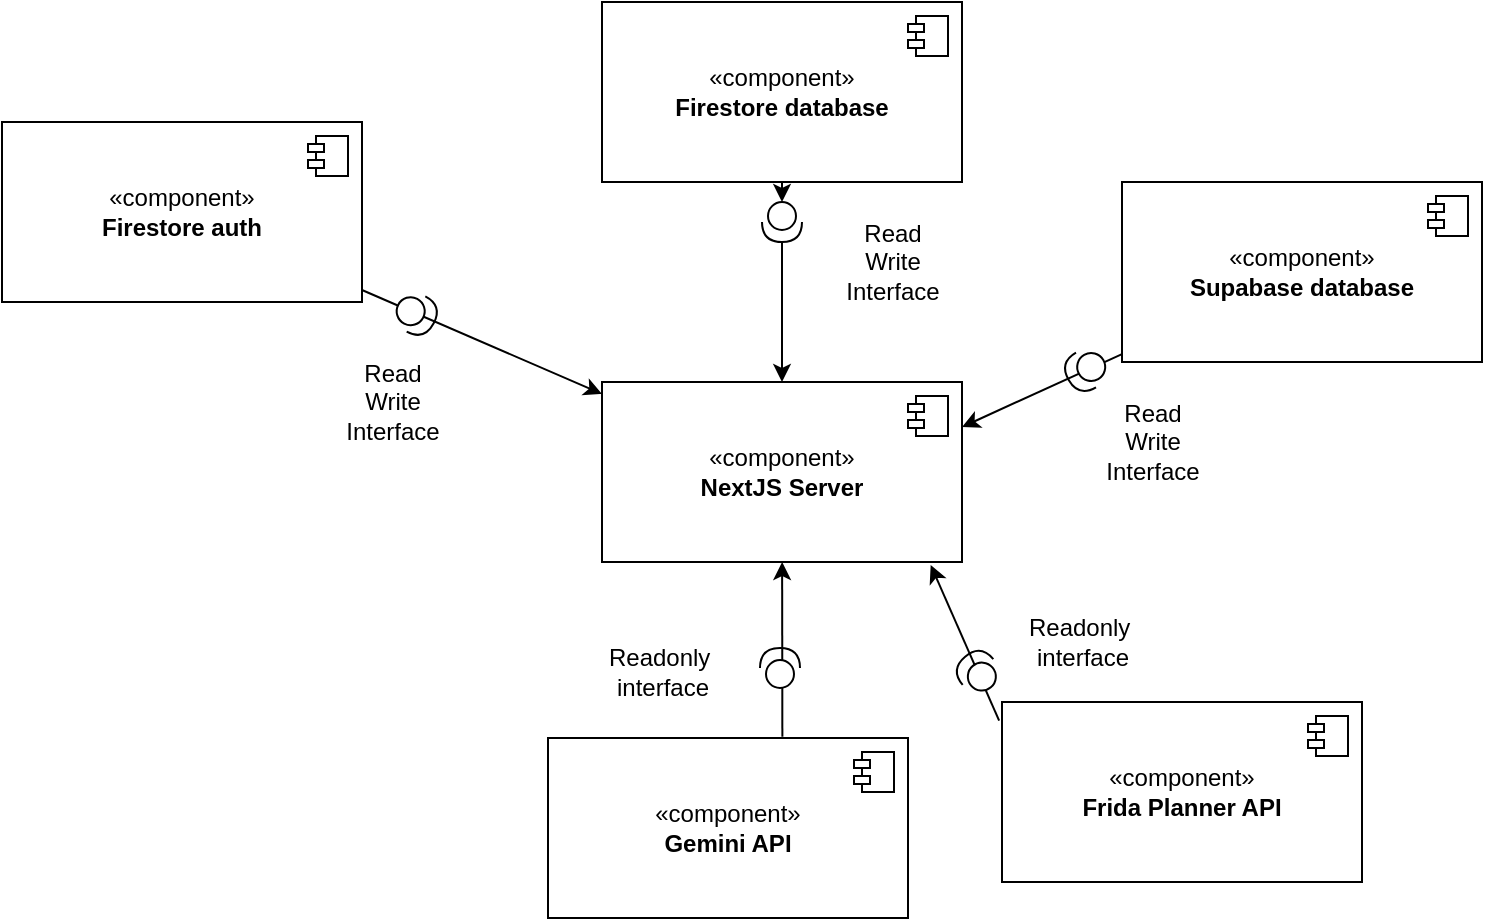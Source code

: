 <mxfile version="26.2.14">
  <diagram name="Page-1" id="xehM_Ya8oRUwhvenDl76">
    <mxGraphModel dx="1255" dy="961" grid="1" gridSize="10" guides="1" tooltips="1" connect="1" arrows="1" fold="1" page="1" pageScale="1" pageWidth="850" pageHeight="1100" math="0" shadow="0">
      <root>
        <mxCell id="0" />
        <mxCell id="1" parent="0" />
        <mxCell id="-DzF3w2aBK9BKHCO03vC-14" style="edgeStyle=none;rounded=0;orthogonalLoop=1;jettySize=auto;html=1;" edge="1" parent="1" source="-DzF3w2aBK9BKHCO03vC-15" target="-DzF3w2aBK9BKHCO03vC-5">
          <mxGeometry relative="1" as="geometry" />
        </mxCell>
        <mxCell id="-DzF3w2aBK9BKHCO03vC-1" value="«component»&lt;br&gt;&lt;b&gt;Firestore database&lt;/b&gt;" style="html=1;dropTarget=0;whiteSpace=wrap;" vertex="1" parent="1">
          <mxGeometry x="380" y="120" width="180" height="90" as="geometry" />
        </mxCell>
        <mxCell id="-DzF3w2aBK9BKHCO03vC-2" value="" style="shape=module;jettyWidth=8;jettyHeight=4;" vertex="1" parent="-DzF3w2aBK9BKHCO03vC-1">
          <mxGeometry x="1" width="20" height="20" relative="1" as="geometry">
            <mxPoint x="-27" y="7" as="offset" />
          </mxGeometry>
        </mxCell>
        <mxCell id="-DzF3w2aBK9BKHCO03vC-3" value="«component»&lt;br&gt;&lt;b&gt;Supabase database&lt;/b&gt;" style="html=1;dropTarget=0;whiteSpace=wrap;" vertex="1" parent="1">
          <mxGeometry x="640" y="210" width="180" height="90" as="geometry" />
        </mxCell>
        <mxCell id="-DzF3w2aBK9BKHCO03vC-4" value="" style="shape=module;jettyWidth=8;jettyHeight=4;" vertex="1" parent="-DzF3w2aBK9BKHCO03vC-3">
          <mxGeometry x="1" width="20" height="20" relative="1" as="geometry">
            <mxPoint x="-27" y="7" as="offset" />
          </mxGeometry>
        </mxCell>
        <mxCell id="-DzF3w2aBK9BKHCO03vC-5" value="«component»&lt;br&gt;&lt;b&gt;NextJS Server&lt;/b&gt;" style="html=1;dropTarget=0;whiteSpace=wrap;" vertex="1" parent="1">
          <mxGeometry x="380" y="310" width="180" height="90" as="geometry" />
        </mxCell>
        <mxCell id="-DzF3w2aBK9BKHCO03vC-6" value="" style="shape=module;jettyWidth=8;jettyHeight=4;" vertex="1" parent="-DzF3w2aBK9BKHCO03vC-5">
          <mxGeometry x="1" width="20" height="20" relative="1" as="geometry">
            <mxPoint x="-27" y="7" as="offset" />
          </mxGeometry>
        </mxCell>
        <mxCell id="-DzF3w2aBK9BKHCO03vC-12" style="rounded=0;orthogonalLoop=1;jettySize=auto;html=1;" edge="1" parent="1" source="-DzF3w2aBK9BKHCO03vC-7" target="-DzF3w2aBK9BKHCO03vC-5">
          <mxGeometry relative="1" as="geometry" />
        </mxCell>
        <mxCell id="-DzF3w2aBK9BKHCO03vC-7" value="«component»&lt;br&gt;&lt;b&gt;Firestore auth&lt;/b&gt;" style="html=1;dropTarget=0;whiteSpace=wrap;" vertex="1" parent="1">
          <mxGeometry x="80" y="180" width="180" height="90" as="geometry" />
        </mxCell>
        <mxCell id="-DzF3w2aBK9BKHCO03vC-8" value="" style="shape=module;jettyWidth=8;jettyHeight=4;" vertex="1" parent="-DzF3w2aBK9BKHCO03vC-7">
          <mxGeometry x="1" width="20" height="20" relative="1" as="geometry">
            <mxPoint x="-27" y="7" as="offset" />
          </mxGeometry>
        </mxCell>
        <mxCell id="-DzF3w2aBK9BKHCO03vC-11" value="" style="shape=providedRequiredInterface;html=1;verticalLabelPosition=bottom;sketch=0;rotation=27.8;" vertex="1" parent="1">
          <mxGeometry x="277" y="266" width="20" height="20" as="geometry" />
        </mxCell>
        <mxCell id="-DzF3w2aBK9BKHCO03vC-13" value="Read&lt;div&gt;Write&lt;/div&gt;&lt;div&gt;Interface&lt;/div&gt;" style="text;html=1;align=center;verticalAlign=middle;resizable=0;points=[];autosize=1;strokeColor=none;fillColor=none;" vertex="1" parent="1">
          <mxGeometry x="240" y="290" width="70" height="60" as="geometry" />
        </mxCell>
        <mxCell id="-DzF3w2aBK9BKHCO03vC-16" value="" style="edgeStyle=none;rounded=0;orthogonalLoop=1;jettySize=auto;html=1;" edge="1" parent="1" source="-DzF3w2aBK9BKHCO03vC-1" target="-DzF3w2aBK9BKHCO03vC-15">
          <mxGeometry relative="1" as="geometry">
            <mxPoint x="470" y="210" as="sourcePoint" />
            <mxPoint x="470" y="310" as="targetPoint" />
          </mxGeometry>
        </mxCell>
        <mxCell id="-DzF3w2aBK9BKHCO03vC-15" value="" style="shape=providedRequiredInterface;html=1;verticalLabelPosition=bottom;sketch=0;rotation=90;" vertex="1" parent="1">
          <mxGeometry x="460" y="220" width="20" height="20" as="geometry" />
        </mxCell>
        <mxCell id="-DzF3w2aBK9BKHCO03vC-17" value="Read&lt;div&gt;Write&lt;/div&gt;&lt;div&gt;Interface&lt;/div&gt;" style="text;html=1;align=center;verticalAlign=middle;resizable=0;points=[];autosize=1;strokeColor=none;fillColor=none;" vertex="1" parent="1">
          <mxGeometry x="490" y="220" width="70" height="60" as="geometry" />
        </mxCell>
        <mxCell id="-DzF3w2aBK9BKHCO03vC-18" style="edgeStyle=none;rounded=0;orthogonalLoop=1;jettySize=auto;html=1;entryX=1;entryY=0.25;entryDx=0;entryDy=0;" edge="1" parent="1" source="-DzF3w2aBK9BKHCO03vC-3" target="-DzF3w2aBK9BKHCO03vC-5">
          <mxGeometry relative="1" as="geometry">
            <mxPoint x="630" y="400" as="targetPoint" />
          </mxGeometry>
        </mxCell>
        <mxCell id="-DzF3w2aBK9BKHCO03vC-20" value="Read&lt;div&gt;Write&lt;/div&gt;&lt;div&gt;Interface&lt;/div&gt;" style="text;html=1;align=center;verticalAlign=middle;resizable=0;points=[];autosize=1;strokeColor=none;fillColor=none;" vertex="1" parent="1">
          <mxGeometry x="620" y="310" width="70" height="60" as="geometry" />
        </mxCell>
        <mxCell id="-DzF3w2aBK9BKHCO03vC-19" value="" style="shape=providedRequiredInterface;html=1;verticalLabelPosition=bottom;sketch=0;rotation=-210;" vertex="1" parent="1">
          <mxGeometry x="612" y="294" width="20" height="20" as="geometry" />
        </mxCell>
        <mxCell id="-DzF3w2aBK9BKHCO03vC-22" value="«component»&lt;br&gt;&lt;b&gt;Frida Planner API&lt;/b&gt;" style="html=1;dropTarget=0;whiteSpace=wrap;" vertex="1" parent="1">
          <mxGeometry x="580" y="470" width="180" height="90" as="geometry" />
        </mxCell>
        <mxCell id="-DzF3w2aBK9BKHCO03vC-23" value="" style="shape=module;jettyWidth=8;jettyHeight=4;" vertex="1" parent="-DzF3w2aBK9BKHCO03vC-22">
          <mxGeometry x="1" width="20" height="20" relative="1" as="geometry">
            <mxPoint x="-27" y="7" as="offset" />
          </mxGeometry>
        </mxCell>
        <mxCell id="-DzF3w2aBK9BKHCO03vC-24" style="edgeStyle=none;rounded=0;orthogonalLoop=1;jettySize=auto;html=1;entryX=0.913;entryY=1.017;entryDx=0;entryDy=0;entryPerimeter=0;exitX=-0.008;exitY=0.103;exitDx=0;exitDy=0;exitPerimeter=0;" edge="1" parent="1" source="-DzF3w2aBK9BKHCO03vC-22" target="-DzF3w2aBK9BKHCO03vC-5">
          <mxGeometry relative="1" as="geometry">
            <mxPoint x="620" y="427" as="targetPoint" />
            <mxPoint x="700" y="390" as="sourcePoint" />
          </mxGeometry>
        </mxCell>
        <mxCell id="-DzF3w2aBK9BKHCO03vC-25" value="" style="shape=providedRequiredInterface;html=1;verticalLabelPosition=bottom;sketch=0;rotation=-130;" vertex="1" parent="1">
          <mxGeometry x="558" y="445" width="20" height="20" as="geometry" />
        </mxCell>
        <mxCell id="-DzF3w2aBK9BKHCO03vC-26" value="Readonly&amp;nbsp;&lt;div&gt;interface&lt;/div&gt;" style="text;html=1;align=center;verticalAlign=middle;resizable=0;points=[];autosize=1;strokeColor=none;fillColor=none;" vertex="1" parent="1">
          <mxGeometry x="580" y="420" width="80" height="40" as="geometry" />
        </mxCell>
        <mxCell id="-DzF3w2aBK9BKHCO03vC-27" value="«component»&lt;br&gt;&lt;b&gt;Gemini API&lt;/b&gt;" style="html=1;dropTarget=0;whiteSpace=wrap;" vertex="1" parent="1">
          <mxGeometry x="353" y="488" width="180" height="90" as="geometry" />
        </mxCell>
        <mxCell id="-DzF3w2aBK9BKHCO03vC-28" value="" style="shape=module;jettyWidth=8;jettyHeight=4;" vertex="1" parent="-DzF3w2aBK9BKHCO03vC-27">
          <mxGeometry x="1" width="20" height="20" relative="1" as="geometry">
            <mxPoint x="-27" y="7" as="offset" />
          </mxGeometry>
        </mxCell>
        <mxCell id="-DzF3w2aBK9BKHCO03vC-29" style="edgeStyle=none;rounded=0;orthogonalLoop=1;jettySize=auto;html=1;exitX=0.651;exitY=-0.007;exitDx=0;exitDy=0;exitPerimeter=0;" edge="1" parent="1" source="-DzF3w2aBK9BKHCO03vC-27" target="-DzF3w2aBK9BKHCO03vC-5">
          <mxGeometry relative="1" as="geometry">
            <mxPoint x="317" y="420" as="targetPoint" />
            <mxPoint x="470" y="480" as="sourcePoint" />
          </mxGeometry>
        </mxCell>
        <mxCell id="-DzF3w2aBK9BKHCO03vC-30" value="" style="shape=providedRequiredInterface;html=1;verticalLabelPosition=bottom;sketch=0;rotation=-90;" vertex="1" parent="1">
          <mxGeometry x="459" y="443" width="20" height="20" as="geometry" />
        </mxCell>
        <mxCell id="-DzF3w2aBK9BKHCO03vC-31" value="Readonly&amp;nbsp;&lt;div&gt;interface&lt;/div&gt;" style="text;html=1;align=center;verticalAlign=middle;resizable=0;points=[];autosize=1;strokeColor=none;fillColor=none;" vertex="1" parent="1">
          <mxGeometry x="370" y="435" width="80" height="40" as="geometry" />
        </mxCell>
      </root>
    </mxGraphModel>
  </diagram>
</mxfile>
